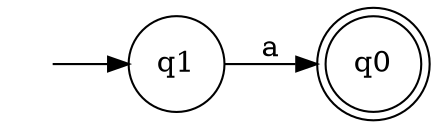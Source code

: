 strict digraph {
	 rankdir=LR
	 node [shape = none, label = " ", width = 0, height = 0]; qd;
	 node [label = "\N", width = 0.5, height = 0.5];
	 node [shape = doublecircle]; q0;
	 node [shape = circle];
	 q1 -> q0 [label = "a"]
	 qd -> q1
}